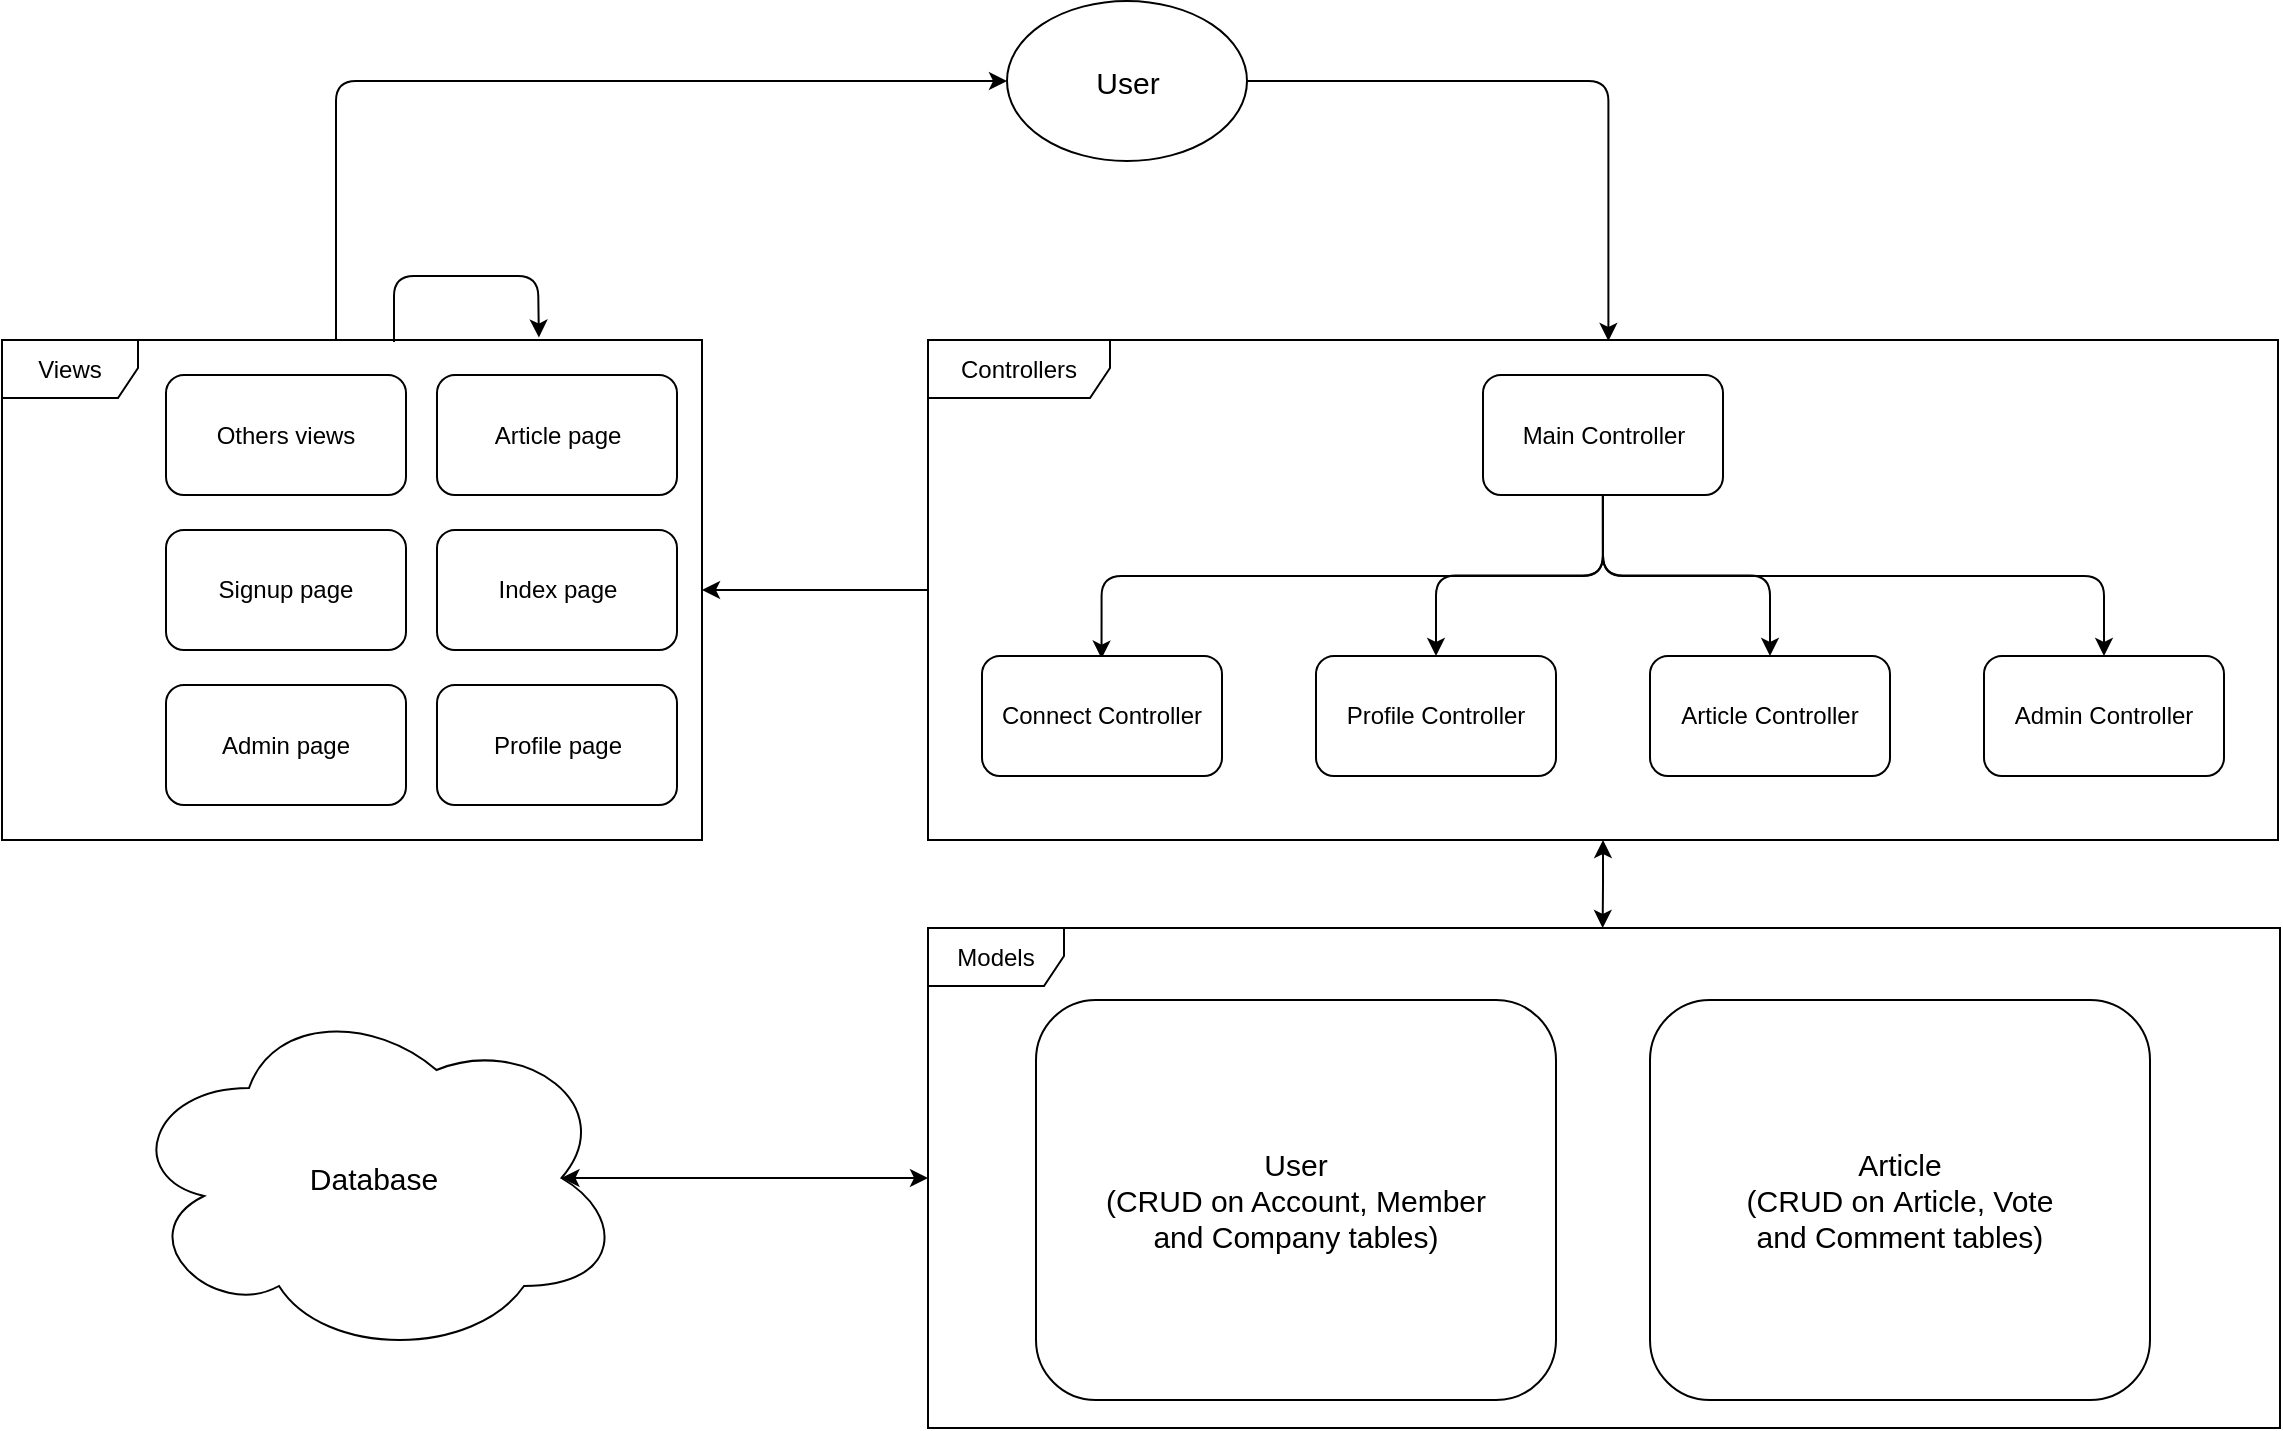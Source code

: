 <mxfile version="12.3.0" type="device" pages="1"><diagram id="RBCq6gjbOetkUNETBEZm" name="Page-1"><mxGraphModel dx="1483" dy="726" grid="0" gridSize="10" guides="1" tooltips="1" connect="1" arrows="1" fold="1" page="1" pageScale="1" pageWidth="1169" pageHeight="827" math="0" shadow="0"><root><mxCell id="0"/><mxCell id="1" parent="0"/><mxCell id="71KNpVS7R5vSJboGRZLI-29" style="edgeStyle=orthogonalEdgeStyle;rounded=1;orthogonalLoop=1;jettySize=auto;html=1;entryX=0;entryY=0.5;entryDx=0;entryDy=0;startArrow=none;startFill=0;endArrow=classic;endFill=1;strokeColor=#000000;strokeWidth=1;fontSize=15;" edge="1" parent="1" source="71KNpVS7R5vSJboGRZLI-11" target="71KNpVS7R5vSJboGRZLI-27"><mxGeometry relative="1" as="geometry"><Array as="points"><mxPoint x="188" y="53"/></Array></mxGeometry></mxCell><mxCell id="71KNpVS7R5vSJboGRZLI-11" value="Views" style="shape=umlFrame;whiteSpace=wrap;html=1;width=68;height=29;" vertex="1" parent="1"><mxGeometry x="21" y="183" width="350" height="250" as="geometry"/></mxCell><mxCell id="71KNpVS7R5vSJboGRZLI-39" style="edgeStyle=orthogonalEdgeStyle;rounded=0;orthogonalLoop=1;jettySize=auto;html=1;entryX=0.499;entryY=0;entryDx=0;entryDy=0;entryPerimeter=0;startArrow=classic;startFill=1;endArrow=classic;endFill=1;strokeColor=#000000;strokeWidth=1;fontSize=15;" edge="1" parent="1" source="71KNpVS7R5vSJboGRZLI-12" target="71KNpVS7R5vSJboGRZLI-37"><mxGeometry relative="1" as="geometry"/></mxCell><mxCell id="71KNpVS7R5vSJboGRZLI-12" value="Controllers" style="shape=umlFrame;whiteSpace=wrap;html=1;width=91;height=29;" vertex="1" parent="1"><mxGeometry x="484" y="183" width="675" height="250" as="geometry"/></mxCell><mxCell id="71KNpVS7R5vSJboGRZLI-23" style="edgeStyle=orthogonalEdgeStyle;rounded=1;orthogonalLoop=1;jettySize=auto;html=1;entryX=0.5;entryY=0;entryDx=0;entryDy=0;startArrow=none;startFill=0;endArrow=classic;endFill=1;strokeColor=#000000;strokeWidth=1;" edge="1" parent="1" source="71KNpVS7R5vSJboGRZLI-1" target="71KNpVS7R5vSJboGRZLI-3"><mxGeometry relative="1" as="geometry"/></mxCell><mxCell id="71KNpVS7R5vSJboGRZLI-24" style="edgeStyle=orthogonalEdgeStyle;rounded=1;orthogonalLoop=1;jettySize=auto;html=1;entryX=0.5;entryY=0;entryDx=0;entryDy=0;startArrow=none;startFill=0;endArrow=classic;endFill=1;strokeColor=#000000;strokeWidth=1;" edge="1" parent="1" source="71KNpVS7R5vSJboGRZLI-1" target="71KNpVS7R5vSJboGRZLI-4"><mxGeometry relative="1" as="geometry"/></mxCell><mxCell id="71KNpVS7R5vSJboGRZLI-25" style="edgeStyle=orthogonalEdgeStyle;rounded=1;orthogonalLoop=1;jettySize=auto;html=1;entryX=0.5;entryY=0;entryDx=0;entryDy=0;startArrow=none;startFill=0;endArrow=classic;endFill=1;strokeColor=#000000;strokeWidth=1;" edge="1" parent="1" source="71KNpVS7R5vSJboGRZLI-1" target="71KNpVS7R5vSJboGRZLI-5"><mxGeometry relative="1" as="geometry"><Array as="points"><mxPoint x="821" y="301"/><mxPoint x="1072" y="301"/></Array></mxGeometry></mxCell><mxCell id="71KNpVS7R5vSJboGRZLI-26" style="edgeStyle=orthogonalEdgeStyle;rounded=1;orthogonalLoop=1;jettySize=auto;html=1;startArrow=none;startFill=0;endArrow=classic;endFill=1;strokeColor=#000000;strokeWidth=1;entryX=0.5;entryY=0;entryDx=0;entryDy=0;" edge="1" parent="1"><mxGeometry relative="1" as="geometry"><mxPoint x="821.353" y="259.5" as="sourcePoint"/><mxPoint x="570.765" y="342.294" as="targetPoint"/><Array as="points"><mxPoint x="821" y="301"/><mxPoint x="571" y="301"/></Array></mxGeometry></mxCell><mxCell id="71KNpVS7R5vSJboGRZLI-1" value="Main Controller" style="rounded=1;whiteSpace=wrap;html=1;" vertex="1" parent="1"><mxGeometry x="761.5" y="200.5" width="120" height="60" as="geometry"/></mxCell><mxCell id="71KNpVS7R5vSJboGRZLI-2" value="Connect Controller" style="rounded=1;whiteSpace=wrap;html=1;" vertex="1" parent="1"><mxGeometry x="511" y="341" width="120" height="60" as="geometry"/></mxCell><mxCell id="71KNpVS7R5vSJboGRZLI-3" value="Profile Controller" style="rounded=1;whiteSpace=wrap;html=1;" vertex="1" parent="1"><mxGeometry x="678" y="341" width="120" height="60" as="geometry"/></mxCell><mxCell id="71KNpVS7R5vSJboGRZLI-4" value="Article Controller" style="rounded=1;whiteSpace=wrap;html=1;" vertex="1" parent="1"><mxGeometry x="845" y="341" width="120" height="60" as="geometry"/></mxCell><mxCell id="71KNpVS7R5vSJboGRZLI-5" value="Admin Controller" style="rounded=1;whiteSpace=wrap;html=1;" vertex="1" parent="1"><mxGeometry x="1012" y="341" width="120" height="60" as="geometry"/></mxCell><mxCell id="71KNpVS7R5vSJboGRZLI-14" style="edgeStyle=orthogonalEdgeStyle;rounded=0;orthogonalLoop=1;jettySize=auto;html=1;endArrow=classic;endFill=1;" edge="1" parent="1" source="71KNpVS7R5vSJboGRZLI-12" target="71KNpVS7R5vSJboGRZLI-11"><mxGeometry relative="1" as="geometry"/></mxCell><mxCell id="71KNpVS7R5vSJboGRZLI-28" style="edgeStyle=orthogonalEdgeStyle;rounded=1;orthogonalLoop=1;jettySize=auto;html=1;entryX=0.504;entryY=0.002;entryDx=0;entryDy=0;entryPerimeter=0;startArrow=none;startFill=0;endArrow=classic;endFill=1;strokeColor=#000000;strokeWidth=1;fontSize=15;" edge="1" parent="1" source="71KNpVS7R5vSJboGRZLI-27" target="71KNpVS7R5vSJboGRZLI-12"><mxGeometry relative="1" as="geometry"><Array as="points"><mxPoint x="824" y="54"/></Array></mxGeometry></mxCell><mxCell id="71KNpVS7R5vSJboGRZLI-27" value="User" style="ellipse;whiteSpace=wrap;html=1;fontSize=15;" vertex="1" parent="1"><mxGeometry x="523.5" y="13.5" width="120" height="80" as="geometry"/></mxCell><mxCell id="71KNpVS7R5vSJboGRZLI-31" value="Article page" style="rounded=1;whiteSpace=wrap;html=1;" vertex="1" parent="1"><mxGeometry x="238.5" y="200.5" width="120" height="60" as="geometry"/></mxCell><mxCell id="71KNpVS7R5vSJboGRZLI-32" value="Index page" style="rounded=1;whiteSpace=wrap;html=1;" vertex="1" parent="1"><mxGeometry x="238.5" y="278" width="120" height="60" as="geometry"/></mxCell><mxCell id="71KNpVS7R5vSJboGRZLI-33" value="Profile page" style="rounded=1;whiteSpace=wrap;html=1;" vertex="1" parent="1"><mxGeometry x="238.5" y="355.5" width="120" height="60" as="geometry"/></mxCell><mxCell id="71KNpVS7R5vSJboGRZLI-34" value="Admin page" style="rounded=1;whiteSpace=wrap;html=1;" vertex="1" parent="1"><mxGeometry x="103" y="355.5" width="120" height="60" as="geometry"/></mxCell><mxCell id="71KNpVS7R5vSJboGRZLI-35" value="Signup page" style="rounded=1;whiteSpace=wrap;html=1;" vertex="1" parent="1"><mxGeometry x="103" y="278" width="120" height="60" as="geometry"/></mxCell><mxCell id="71KNpVS7R5vSJboGRZLI-36" value="Others views" style="rounded=1;whiteSpace=wrap;html=1;" vertex="1" parent="1"><mxGeometry x="103" y="200.5" width="120" height="60" as="geometry"/></mxCell><mxCell id="71KNpVS7R5vSJboGRZLI-43" style="edgeStyle=orthogonalEdgeStyle;rounded=0;orthogonalLoop=1;jettySize=auto;html=1;entryX=0.875;entryY=0.5;entryDx=0;entryDy=0;entryPerimeter=0;startArrow=classic;startFill=1;endArrow=classic;endFill=1;strokeColor=#000000;strokeWidth=1;fontSize=15;" edge="1" parent="1" source="71KNpVS7R5vSJboGRZLI-37" target="71KNpVS7R5vSJboGRZLI-42"><mxGeometry relative="1" as="geometry"/></mxCell><mxCell id="71KNpVS7R5vSJboGRZLI-37" value="Models" style="shape=umlFrame;whiteSpace=wrap;html=1;width=68;height=29;" vertex="1" parent="1"><mxGeometry x="484" y="477" width="676" height="250" as="geometry"/></mxCell><mxCell id="71KNpVS7R5vSJboGRZLI-40" value="User&lt;br&gt;(CRUD on Account, Member &lt;br&gt;and Company tables)" style="rounded=1;whiteSpace=wrap;html=1;fontSize=15;" vertex="1" parent="1"><mxGeometry x="538" y="513" width="260" height="200" as="geometry"/></mxCell><mxCell id="71KNpVS7R5vSJboGRZLI-41" value="Article&lt;br&gt;(CRUD on&amp;nbsp;Article, Vote &lt;br&gt;and Comment tables)" style="rounded=1;whiteSpace=wrap;html=1;fontSize=15;" vertex="1" parent="1"><mxGeometry x="845" y="513" width="250" height="200" as="geometry"/></mxCell><mxCell id="71KNpVS7R5vSJboGRZLI-42" value="Database" style="ellipse;shape=cloud;whiteSpace=wrap;html=1;fontSize=15;" vertex="1" parent="1"><mxGeometry x="82" y="512" width="250" height="180" as="geometry"/></mxCell><mxCell id="71KNpVS7R5vSJboGRZLI-45" value="" style="endArrow=classic;html=1;strokeColor=#000000;strokeWidth=1;fontSize=15;exitX=0.56;exitY=0.004;exitDx=0;exitDy=0;exitPerimeter=0;entryX=0.767;entryY=-0.005;entryDx=0;entryDy=0;entryPerimeter=0;" edge="1" parent="1" source="71KNpVS7R5vSJboGRZLI-11" target="71KNpVS7R5vSJboGRZLI-11"><mxGeometry width="50" height="50" relative="1" as="geometry"><mxPoint x="217" y="168" as="sourcePoint"/><mxPoint x="332" y="158" as="targetPoint"/><Array as="points"><mxPoint x="217" y="151"/><mxPoint x="289" y="151"/></Array></mxGeometry></mxCell></root></mxGraphModel></diagram></mxfile>